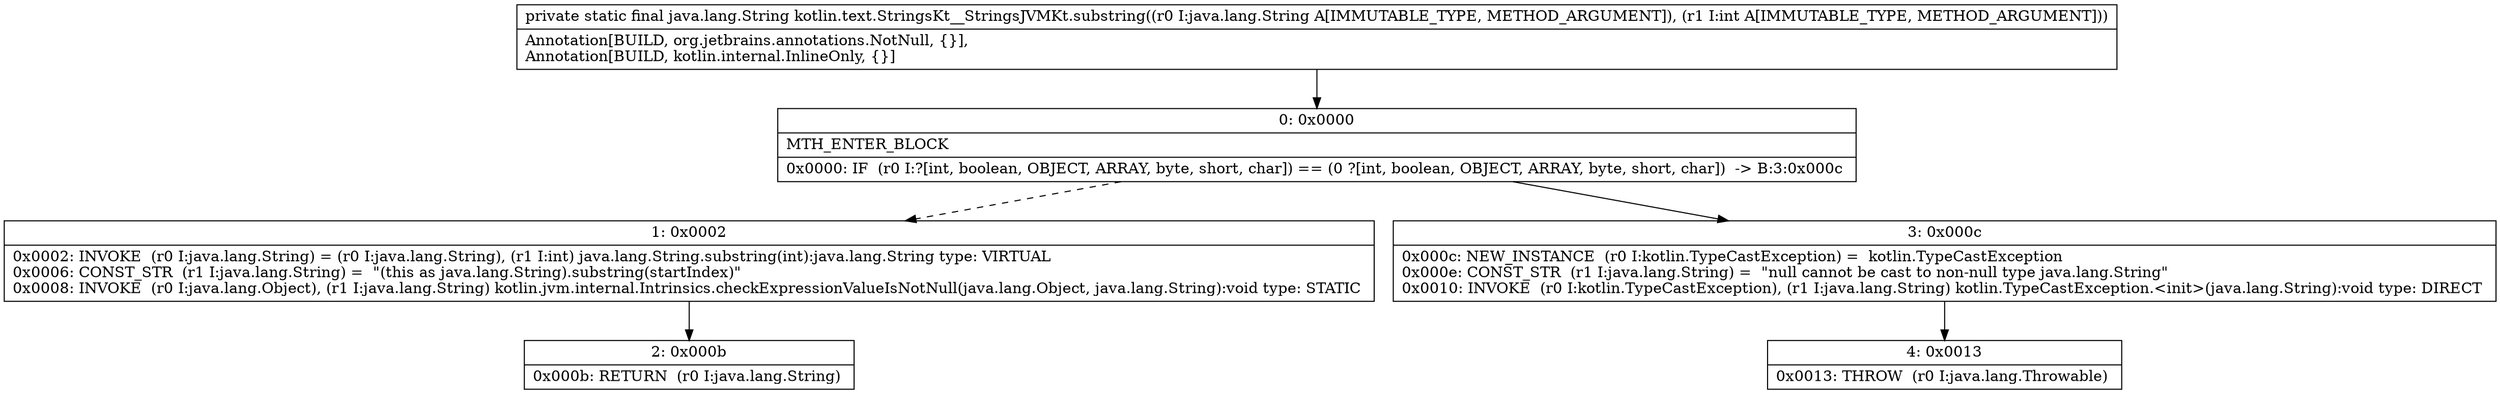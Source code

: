 digraph "CFG forkotlin.text.StringsKt__StringsJVMKt.substring(Ljava\/lang\/String;I)Ljava\/lang\/String;" {
Node_0 [shape=record,label="{0\:\ 0x0000|MTH_ENTER_BLOCK\l|0x0000: IF  (r0 I:?[int, boolean, OBJECT, ARRAY, byte, short, char]) == (0 ?[int, boolean, OBJECT, ARRAY, byte, short, char])  \-\> B:3:0x000c \l}"];
Node_1 [shape=record,label="{1\:\ 0x0002|0x0002: INVOKE  (r0 I:java.lang.String) = (r0 I:java.lang.String), (r1 I:int) java.lang.String.substring(int):java.lang.String type: VIRTUAL \l0x0006: CONST_STR  (r1 I:java.lang.String) =  \"(this as java.lang.String).substring(startIndex)\" \l0x0008: INVOKE  (r0 I:java.lang.Object), (r1 I:java.lang.String) kotlin.jvm.internal.Intrinsics.checkExpressionValueIsNotNull(java.lang.Object, java.lang.String):void type: STATIC \l}"];
Node_2 [shape=record,label="{2\:\ 0x000b|0x000b: RETURN  (r0 I:java.lang.String) \l}"];
Node_3 [shape=record,label="{3\:\ 0x000c|0x000c: NEW_INSTANCE  (r0 I:kotlin.TypeCastException) =  kotlin.TypeCastException \l0x000e: CONST_STR  (r1 I:java.lang.String) =  \"null cannot be cast to non\-null type java.lang.String\" \l0x0010: INVOKE  (r0 I:kotlin.TypeCastException), (r1 I:java.lang.String) kotlin.TypeCastException.\<init\>(java.lang.String):void type: DIRECT \l}"];
Node_4 [shape=record,label="{4\:\ 0x0013|0x0013: THROW  (r0 I:java.lang.Throwable) \l}"];
MethodNode[shape=record,label="{private static final java.lang.String kotlin.text.StringsKt__StringsJVMKt.substring((r0 I:java.lang.String A[IMMUTABLE_TYPE, METHOD_ARGUMENT]), (r1 I:int A[IMMUTABLE_TYPE, METHOD_ARGUMENT]))  | Annotation[BUILD, org.jetbrains.annotations.NotNull, \{\}], \lAnnotation[BUILD, kotlin.internal.InlineOnly, \{\}]\l}"];
MethodNode -> Node_0;
Node_0 -> Node_1[style=dashed];
Node_0 -> Node_3;
Node_1 -> Node_2;
Node_3 -> Node_4;
}

